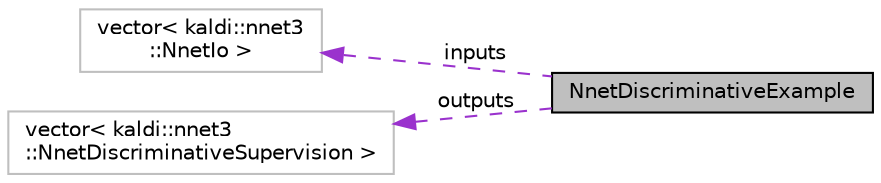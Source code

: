 digraph "NnetDiscriminativeExample"
{
  edge [fontname="Helvetica",fontsize="10",labelfontname="Helvetica",labelfontsize="10"];
  node [fontname="Helvetica",fontsize="10",shape=record];
  rankdir="LR";
  Node1 [label="NnetDiscriminativeExample",height=0.2,width=0.4,color="black", fillcolor="grey75", style="filled", fontcolor="black"];
  Node2 -> Node1 [dir="back",color="darkorchid3",fontsize="10",style="dashed",label=" inputs" ,fontname="Helvetica"];
  Node2 [label="vector\< kaldi::nnet3\l::NnetIo \>",height=0.2,width=0.4,color="grey75", fillcolor="white", style="filled"];
  Node3 -> Node1 [dir="back",color="darkorchid3",fontsize="10",style="dashed",label=" outputs" ,fontname="Helvetica"];
  Node3 [label="vector\< kaldi::nnet3\l::NnetDiscriminativeSupervision \>",height=0.2,width=0.4,color="grey75", fillcolor="white", style="filled"];
}
